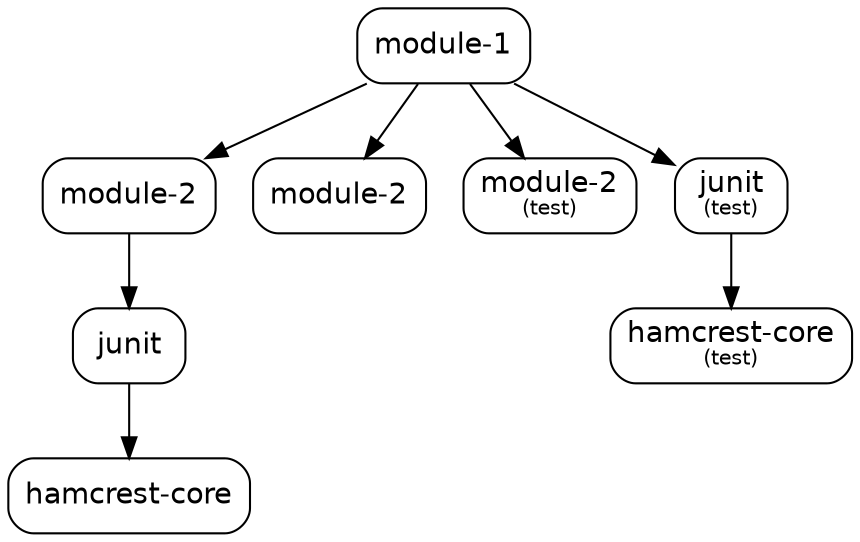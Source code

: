 digraph "merge-test" {
  node [shape="box",style="rounded",fontname="Helvetica",fontsize="14"]
  edge [fontsize="10",fontname="Helvetica"]

  // Node Definitions:
  "junit:junit:jar:compile"[label=<junit>]
  "org.hamcrest:hamcrest-core:jar:compile"[label=<hamcrest-core>]
  "com.github.ferstl:module-2:jar:compile"[label=<module-2>]
  "com.github.ferstl:module-1:jar:compile"[label=<module-1>]
  "com.github.ferstl:module-2:zip:compile"[label=<module-2>]
  "com.github.ferstl:module-2:jar:tests:test"[label=<module-2<font point-size="10"><br/>(test)</font>>]
  "junit:junit:jar:test"[label=<junit<font point-size="10"><br/>(test)</font>>]
  "org.hamcrest:hamcrest-core:jar:test"[label=<hamcrest-core<font point-size="10"><br/>(test)</font>>]

  // Edge Definitions:
  "junit:junit:jar:compile" -> "org.hamcrest:hamcrest-core:jar:compile"
  "com.github.ferstl:module-2:jar:compile" -> "junit:junit:jar:compile"
  "com.github.ferstl:module-1:jar:compile" -> "com.github.ferstl:module-2:jar:compile"
  "com.github.ferstl:module-1:jar:compile" -> "com.github.ferstl:module-2:zip:compile"
  "com.github.ferstl:module-1:jar:compile" -> "com.github.ferstl:module-2:jar:tests:test"
  "junit:junit:jar:test" -> "org.hamcrest:hamcrest-core:jar:test"
  "com.github.ferstl:module-1:jar:compile" -> "junit:junit:jar:test"
}
